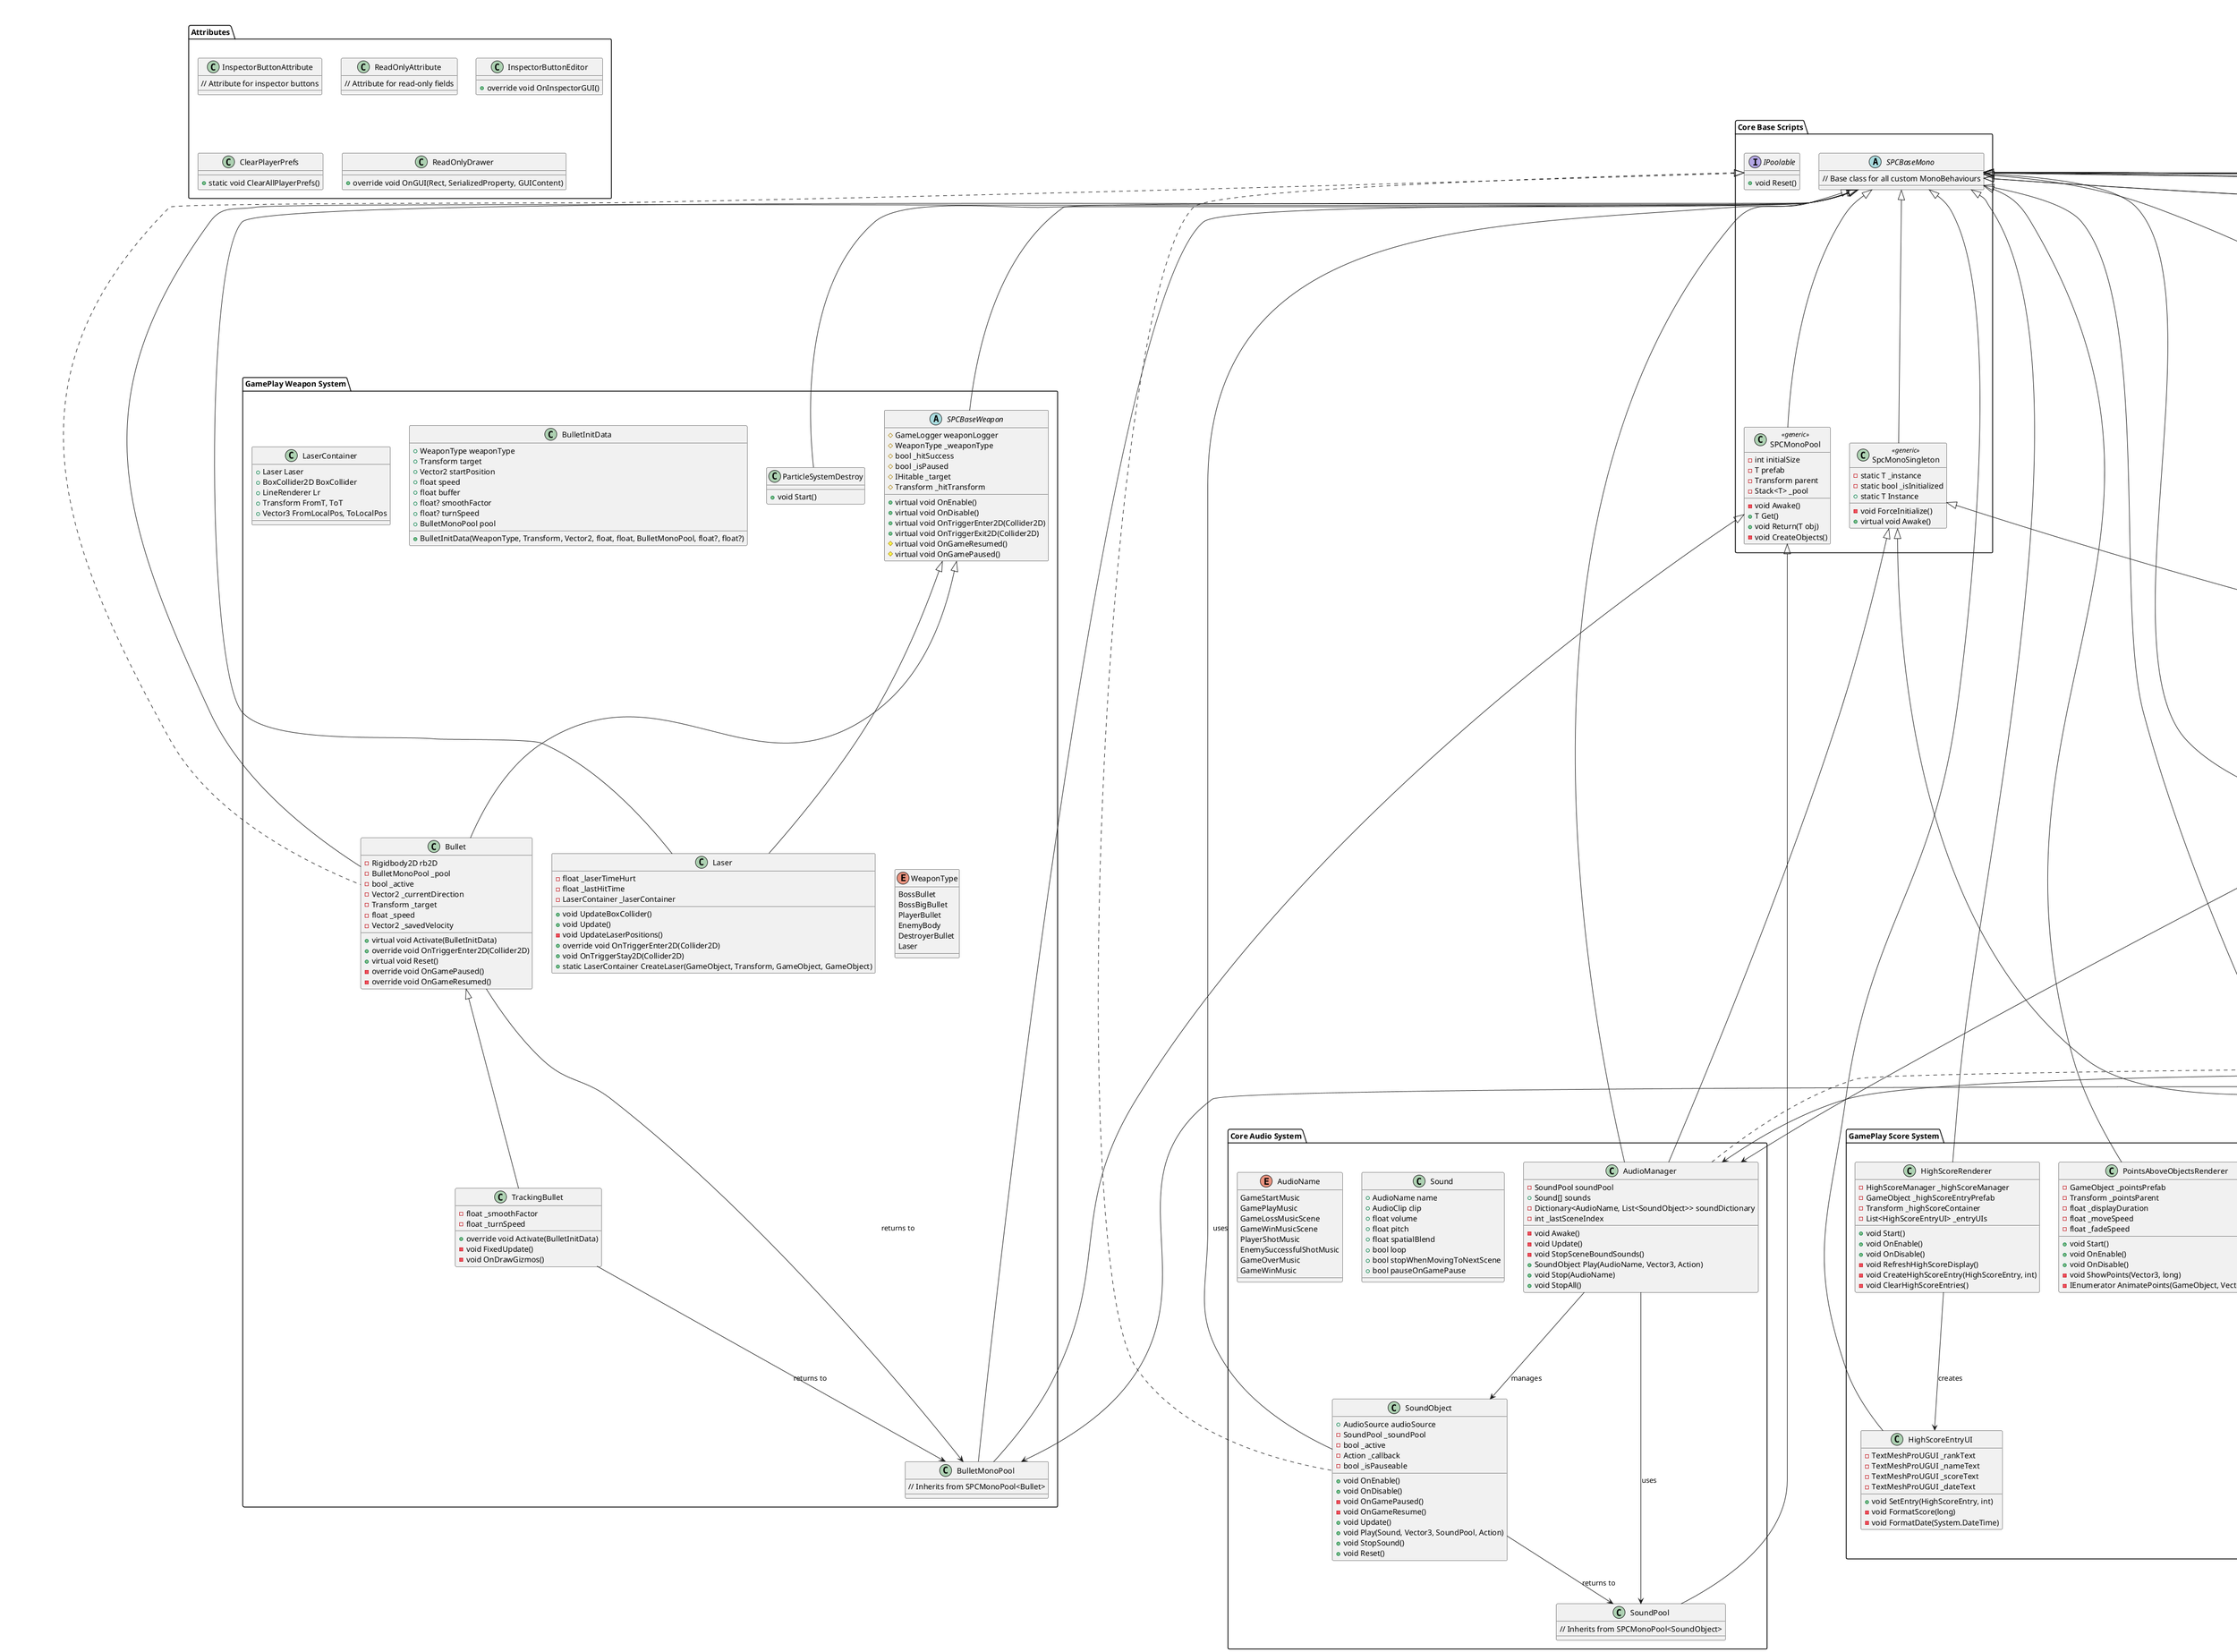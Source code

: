 @startuml Space Blaze Complete Architecture



title Space Blaze - Complete Game Architecture Diagram

package "Core Base Scripts" {
    abstract class SPCBaseMono {
        // Base class for all custom MonoBehaviours
    }

    class SpcMonoSingleton <<generic>> {
        - static T _instance
        - static bool _isInitialized
        + static T Instance
        - void ForceInitialize()
        + virtual void Awake()
    }

    interface IPoolable {
        + void Reset()
    }

    class SPCMonoPool <<generic>> {
        - int initialSize
        - T prefab
        - Transform parent
        - Stack<T> _pool
        - void Awake()
        + T Get()
        + void Return(T obj)
        - void CreateObjects()
    }
}

package "Core Audio System" {
    class AudioManager {
        - SoundPool soundPool
        + Sound[] sounds
        - Dictionary<AudioName, List<SoundObject>> soundDictionary
        - int _lastSceneIndex
        - void Awake()
        - void Update()
        - void StopSceneBoundSounds()
        + SoundObject Play(AudioName, Vector3, Action)
        + void Stop(AudioName)
        + void StopAll()
    }

    class Sound {
        + AudioName name
        + AudioClip clip
        + float volume
        + float pitch
        + float spatialBlend
        + bool loop
        + bool stopWhenMovingToNextScene
        + bool pauseOnGamePause
    }

    class SoundObject {
        + AudioSource audioSource
        - SoundPool _soundPool
        - bool _active
        - Action _callback
        - bool _isPauseable
        + void OnEnable()
        + void OnDisable()
        - void OnGamePaused()
        - void OnGameResume()
        + void Update()
        + void Play(Sound, Vector3, SoundPool, Action)
        + void StopSound()
        + void Reset()
    }

    class SoundPool {
        // Inherits from SPCMonoPool<SoundObject>
    }

    enum AudioName {
        GameStartMusic
        GamePlayMusic
        GameLossMusicScene
        GameWinMusicScene
        PlayerShotMusic
        EnemySuccessfulShotMusic
        GameOverMusic
        GameWinMusic
    }
}

package "Core Input System" {
    class InputSystemBuffer {
        + InputSystem_Actions InputSystem
        + void Awake()
        + void OnApplicationQuit()
    }

    class InputSystem_Actions {
        // Auto-generated input actions
        + Player Player
        + void Enable()
        + void Disable()
    }
}

package "Core Managers" {
    class GameManager {
        - GameplayScore _gameplayScore
        - HighScoreManager _highScoreManager
        + SceneLoader sceneLoader
        - GameCheat _gameCheat
        + HighScoreManager HighScoreManager
        + void OnEnable()
        + void OnDisable()
        + void Start()
        - void OnGameStarted()
        - void OnGameLoss()
        - void OnGameFinished()
        + void LateUpdate()
    }

    class GameEvents {
        + static event Action OnGameLoss
        + static event Action<Transform> OnEnemyAdded
        + static event Action<Transform> OnEnemyRemoved
        + static event Action<Vector3> OnEnemyHit
        + static event Action OnGameStarted
        + static event Action OnGameFinished
        + static event Action OnGamePaused
        + static event Action OnGameResumed
        + static event Action<Vector3> OnPlayerHit
        + static event Action<long> OnUpdateScore
        + static event Action OnEndSceneStarted
        + static void UpdateScore(long)
        + static void GameStarted()
        + static void PlayerHit(Vector3)
        + static void GameFinished()
        + static void GamePaused()
        + static void GameResumed()
        + static void EndSceneStarted()
        + static void EnemyHit(Vector3)
        + static void EnemyAdded(Transform)
        + static void EnemyRemoved(Transform)
        + static void GameLoss()
    }

    class GameCheat {
        - InputSystem_Actions _inputSystem
        + GameCheat()
    }
}

package "Core Scenes" {
    class SceneLoader {
        - MonoBehaviour _monoCourotineRunner
        + SceneLoader(MonoBehaviour)
        + void LoadSceneWithCallback(int, Action)
        - IEnumerator LoadSceneCoroutine(int, Action)
    }

    class StartSceneManager {
        - StartScreenTextRenderer startScreenTextRenderer
        - NameInputUI nameInputUI
        - InputSystem_Actions inputSystem
        + void Start()
        + void OnEnable()
        - void ActivateGame(string)
        - void HandleTextInput(InputAction.CallbackContext)
    }

    class StartScreenTextRenderer {
        - GameObject logo
        - float logoMoveTime
        - Vector3 endPositionForLogo
        + override void FadeAway(Action)
    }

    class NameInputUI {
        + static string PlayerPrefsName
        - TextMeshProUGUI _nameDisplayText
        - Transform _gridContainer
        - GameObject _gridButtonPrefab
        - Color _highlightColor
        - Color _defaultColor
        - int _maxNameLength
        - float _moveCooldown
        - NameInputGrid _nameInputGrid
        - Dictionary<Vector2Int, Image> _gridButtons
        - string _currentName
        - Image _currentSelectionImage
        + event Action<string> OnSubmitName
        + void Awake()
        + void OnEnable()
        + void OnDisable()
        + void Start()
        - void GenerateGrid()
        - void HandleSelectionChanged(Vector2Int)
        - void HandleCharacterSelected(char)
        - void HandleBackspace()
        - void UpdateNameDisplay()
        - void HandleSubmit()
    }

    class NameInputGrid {
        + event Action<Vector2Int> OnSelectionChanged
        + event Action<char> OnCharacterSelected
        + event Action OnSubmit
        + event Action OnBackspace
        + string[] CharacterGrid
        - string[] _characterGrid
        - float _moveCooldown
        - InputSystem_Actions _inputActions
        - Vector2Int _currentGridPosition
        - float _lastMoveTime
        + NameInputGrid(float)
        + void Enable()
        + void Disable()
        + void InvokeInitialSelection()
        - void OnAttack(InputAction.CallbackContext)
        - void OnMove(InputAction.CallbackContext)
        - void MoveUp()
        - void MoveDown()
        - void MoveLeft()
        - void MoveRight()
    }

    class SceneTextUI {
        - float _fadeTime
        - TextMeshProUGUI _text
        - TweenerCore<Color, Color, ColorOptions> tween
        + void Start()
        + virtual void FadeAway(Action)
        - Sequence SequenceFadeText(Action)
    }

    class MoveSceneTextRenderer {
        - InputSystem_Actions _inputSystem
        + void OnEnable()
        + void OnDisable()
        - void FadeAway(InputAction.CallbackContext)
    }
}

package "Attributes" {
    class InspectorButtonAttribute {
        // Attribute for inspector buttons
    }

    class ReadOnlyAttribute {
        // Attribute for read-only fields
    }

    class InspectorButtonEditor {
        + override void OnInspectorGUI()
    }

    class ClearPlayerPrefs {
        + static void ClearAllPlayerPrefs()
    }

    class ReadOnlyDrawer {
        + override void OnGUI(Rect, SerializedProperty, GUIContent)
    }
}

package "GamePlay Entities Base" {
    interface IHitable {
        + void GotHit(Vector3, WeaponType)
    }

    interface IHealthUI {
        + void AssignEvent(SPCHealth)
    }

    class SPCHealth {
        + Action<float, float> OnDamageAction
        + Action<float, float> OnHealAction
        + Action<float, float> OnLifeStatsChangedAction
        - Action OnDeathAction
        + float maxHealth
        + float currentHealth
        - Dictionary<float, List<SPCHealthAction>> OnHPReached
        - GameLogger logger
        - HealthDependencies _deps
        + SPCHealth(HealthDependencies)
        - void InitializeHealthSystem(HealthDependencies)
        - void AssignHealthUI(HealthDependencies)
        + void ReduceLife(int)
        + void AddLife(float)
        + float GetHP()
        + void AddHPAction(float, SPCHealthAction)
        + void InitializeHealth(int)
        + float GetPercentage()
        + void UpdateLife(float)
        - void ApplyDamage(int)
        - void LogCurrentHealth()
        - void TriggerDamageEvents(int)
        - void CheckDeath()
        - void TryInvokeReachedAction()
        - void InvokeHealthActions(float)
        - void CleanupEmptyHealthActions(float)
    }

    class SPCHealthAction {
        - Action OnHealthReachedAction
        + bool IsOnce
        + SPCHealthAction(Action, bool)
        + void Invoke()
        + bool Equals(SPCHealthAction)
        + override bool Equals(object)
        + override int GetHashCode()
    }

    class HealthDependencies {
        + GameLogger logger
        + IHealthUI healthUI
        + Dictionary<float, List<SPCHealthAction>> OnHPReached
        + Action OnDeathAction
        + float maxHP
        + float currentHP
        + List<Action<float, float>> OnDamageActions
        + HealthDependencies(GameLogger, IHealthUI, Dictionary<float, List<SPCHealthAction>>, Action, float, float, List<Action<float, float>>)
    }

    class SPCAttack {
        + abstract bool Attack(Action onFinished)
        + abstract void Cleanup()
    }

    class SPCMovement {
        + abstract void UpdateMovement()
        + abstract void Cleanup()
    }

    class SPCAttacker {
        + abstract void Attack()
        + abstract void CleanUp()
    }

    class SPCStatsUpgrader {
        + abstract void ResetStats()
    }

    class HealthBarUI {
        - Slider healthSlider
        - TextMeshProUGUI healthText
        - SPCHealth _health
        + void AssignEvent(SPCHealth)
        - void UpdateHealthBar(float, float)
        - void UpdateHealthText(float, float)
    }
}

package "GamePlay Player System" {
    class PlayerController {
        - static int Flame
        - Rigidbody2D rb2D
        - SPCMovement _movement
        - Collider2D entityCollider
        - Animator animator
        - GameObject flame
        - SpriteRenderer spriteRenderer
        - Transform spaceshipTransform
        - PlayerStats stats
        - GameLogger playerLogger
        - Transform targetTransform
        - BulletMonoPool playerPool
        - List<Transform> transformTargets
        - SPCAttacker _attacker
        - SPCHealth _health
        - HealthBarUI healthBarUI
        - PlayerUpgradeChooseRenderer upgradeRenderer
        - Coroutine _flashCoroutine
        - TargetsHandler _targetsHandler
        - SPCStatsUpgrader _statsUpgrader
        - bool _isPaused
        + void Awake()
        + void OnEnable()
        + void OnDisable()
        + void Start()
        + void Update()
        + void GotHit(Vector3, WeaponType)
        - void HandleFlame()
        - void FlashCourtine(float, float)
        - IEnumerator FlashRed()
        - void InitializeMovement()
        - void InitializeAttacker()
        - void InitializeHealth()
        - void InitializeStatsUpgrader()
        - void PlayHitSound()
        - void TriggerHitEvents(Vector3)
        - void ApplyDamage(WeaponType)
        - void DisableFlameAnimation()
        - void EnableFlameAnimation()
        - void OnGamePaused()
        - void OnGameResumed()
    }

    class PlayerMovement {
        - Rigidbody2D _rb
        - PlayerStats _stats
        - GameLogger _playerLogger
        - Transform _spaceshipTransform
        - List<Transform> _targets
        - Vector2 _currentVelocity
        - Vector2 _targetVelocity
        - bool _isMoving
        + bool IsMoving
        + PlayerMovement(PlayerMovementDependencies)
        + void UpdateMovement()
        + void Cleanup()
        - void HandleInput()
        - void ApplyMovement()
        - void UpdateRotation()
        - void UpdateFlameEffect()
    }

    class PlayerAttacker {
        - Transform _mainTarget
        - Dictionary<WeaponType, BulletMonoPool> _pools
        - List<Transform> _targets
        - GameLogger _logger
        - MonoBehaviour _attackerMono
        - float _lastAttackTime
        - bool _isPaused
        + PlayerAttacker(AttackerDependencies)
        + void Attack()
        + void CleanUp()
        - void HandleAttackInput()
        - void FireBullet()
        - Transform GetClosestTarget()
        - void OnGamePaused()
        - void OnGameResumed()
    }

    class PlayerStats {
        + float Health
        + float Speed
        + float AttackSpeed
        + float Damage
    }

    class PlayerStatsUpgrader {
        - PlayerStats _stats
        - float _originalHealth
        - float _originalSpeed
        - float _originalAttackSpeed
        - float _originalDamage
        + PlayerStatsUpgrader(PlayerStats)
        + void UpgradeHealth()
        + void UpgradeSpeed()
        + void UpgradeAttackSpeed()
        + void UpgradeDamage()
        + void ResetStats()
    }

    class PlayerUpgradeChooseRenderer {
        - PlayerStatsUpgrader _statsUpgrader
        - GameObject _upgradePanel
        - TextMeshProUGUI _healthText
        - TextMeshProUGUI _speedText
        - TextMeshProUGUI _attackSpeedText
        - TextMeshProUGUI _damageText
        + void Start()
        + void OnEnable()
        + void OnDisable()
        - void UpdateUpgradeDisplay()
        - void HandleUpgradeButton(UpgradeType)
        - void ShowUpgradePanel()
        - void HideUpgradePanel()
    }
}

package "GamePlay Enemy System" {
    abstract class SpcBaseEnemy {
        # SPCHealth _health
        # SPCAttacker _attacker
        # GameLogger enemyLogger
        # HealthBarUI healthBarUI
        # Transform targetTransform
        # List<Transform> transformTargets
        # BulletMonoPool bulletPool
        # GameObject explosionPrefab
        # Transform _explosionsFather
        # Collider2D collider
        + void GotHit(Vector3, WeaponType)
    }

    class BossController {
        - BossStats _stats
        - DestroyerStats _destroyerStats
        - BoxCollider2D arenaCollider
        - BulletMonoPool destroyerPool
        - Transform dummyParentTransform
        - Transform laserTransform
        - BulletMonoPool bigBulletPool
        - GameObject laserPrefab
        - SpriteRenderer faceSpriteRenderer
        - Sprite normalFaceSprite
        - Sprite rageFaceSprite
        - SPCStatsUpgrader _statsUpgrader
        - bool _isPaused
        + void Start()
        - void OnBossUpgraded()
        + void OnDisable()
        + void Update()
        - void InitializeHealth()
        - Action CreateDeathAction()
        - void InitializeAttacker()
        - AttackerDependencies CreateAttackerDependencies()
        - Dictionary<WeaponType, BulletMonoPool> CreateProjectilePools()
        - BossAttackerDependencies CreateBossAttackerDependencies()
        - BossFaceChanger CreateFaceChanger()
        - void InitializeStatsUpgrader()
    }

    class BossAttacker {
        - BossStats _stats
        - List<SPCAttack> _attacks
        - BossAttackerDependencies _deps
        - float _lastAttackTime
        - bool _isPaused
        + BossAttacker(BossStats, AttackerDependencies, BossAttackerDependencies)
        + void Attack()
        + void CleanUp()
        - void SelectAttack()
        - void ExecuteAttack()
        - void OnGamePaused()
        - void OnGameResumed()
    }

    class BossStats {
        + float Health
        + float AttackInterval
        + float BulletSpeed
        + float LaserStretchTime
        + float LaserMoveSpeed
        + float UpgradePunchIntensity
        + float UpgradePunchTime
    }

    class BossStatsUpgrader {
        - BossStats _stats
        - DestroyerStats _destroyerStats
        - float _originalHealth
        - float _originalAttackInterval
        - float _originalBulletSpeed
        + BossStatsUpgrader(BossStatsUpgraderDependencies)
        + void UpgradeHealth()
        + void UpgradeAttackSpeed()
        + void UpgradeBulletSpeed()
        + void ResetStats()
    }

    class BossFaceChanger {
        - SpriteRenderer _bossSpriteRenderer
        - Sprite _normalFaceSprite
        - Sprite _angryFaceSprite
        + BossFaceChanger(BossFaceChangerDependencies)
        + void ChangeToNormal()
        + void ChangeToAngry()
    }

    class DestroyerController {
        - DestroyerStats _stats
        - SPCHealth _health
        - DestroyerAttacker _attacker
        - DestroyerMovement _movement
        + void Start()
        - void InitializeHealth()
        - void InitializeAttacker()
        - void InitializeMovement()
    }

    class DestroyerStats {
        + float Health
        + float Speed
        + float AttackSpeed
        + float Damage
    }

    class DestroyerMovement {
        - Rigidbody2D _rb
        - DestroyerStats _stats
        - GameLogger _logger
        - Transform _target
        - Vector2 _currentVelocity
        - bool _isPaused
        + DestroyerMovement(DestroyerMovementDependencies)
        + void UpdateMovement()
        + void Cleanup()
        - void HandleMovement()
        - void UpdateRotation()
        - void OnGamePaused()
        - void OnGameResumed()
    }

    class DestroyerAttacker {
        - DestroyerStats _stats
        - Transform _target
        - BulletMonoPool _pool
        - GameLogger _logger
        - MonoBehaviour _attackerMono
        - float _lastAttackTime
        - bool _isPaused
        + DestroyerAttacker(DestroyerAttackerDependencies)
        + void Attack()
        + void CleanUp()
        - void FireBullet()
        - void OnGamePaused()
        - void OnGameResumed()
    }
}

package "GamePlay Boss Attacks" {
    class BossBulletAttack {
        - BossStats _stats
        - AttackerDependencies _deps
        - bool _isAttacking
        - bool _isPaused
        - Action _onAttackFinished
        - Coroutine _attackCoroutine
        + BossBulletAttack(BossStats, AttackerDependencies)
        + override bool Attack(Action onFinished)
        + override void Cleanup()
        - void FireBullet()
        - void OnGamePaused()
        - void OnGameResumed()
    }

    class BossBigBulletAttack {
        - BossStats _stats
        - AttackerDependencies _deps
        - bool _isAttacking
        - bool _isPaused
        - Action _onAttackFinished
        - Coroutine _attackCoroutine
        + BossBigBulletAttack(BossStats, AttackerDependencies)
        + override bool Attack(Action onFinished)
        + override void Cleanup()
        - void FireBigBullet()
        - void OnGamePaused()
        - void OnGameResumed()
    }

    class BossLaserAttack {
        - BossStats _stats
        - BossLaserAttackDependencies _deps
        - bool _isAttacking
        - bool _isPaused
        - Action _onAttackFinished
        - Coroutine _laserCoroutine
        + BossLaserAttack(BossStats, BossLaserAttackDependencies)
        + override bool Attack(Action onFinished)
        + override void Cleanup()
        - void SubscribeToGameEvents()
        - (float, Vector2, float, Vector2) CalculateAttackDirections()
        - IEnumerator DualLaserAttack((float, Vector2, float, Vector2))
        - IEnumerator LaserRoutine(float, Vector2, Action)
        - LaserContainer CreateLaserContainer(Vector2, Vector2)
        - IEnumerator StretchLaserPhase(LaserContainer, Vector2, Vector2)
        - IEnumerator MoveLaserPhase(LaserContainer, Vector2)
        - bool IsLaserInArena(LaserContainer)
        - void CleanupLaser(LaserContainer)
        - Vector2 CalculateEndPosition(float, BoxCollider2D)
        - Vector2 GetMoveDirection(float)
        - void CompleteAttack()
        - void UnsubscribeFromGameEvents()
        - void StopLaserCoroutine()
    }

    class BossRageAttack {
        - BossStats _stats
        - AttackerDependencies _deps
        - bool _isAttacking
        - bool _isPaused
        - Action _onAttackFinished
        - Coroutine _rageCoroutine
        + BossRageAttack(BossStats, AttackerDependencies)
        + override bool Attack(Action onFinished)
        + override void Cleanup()
        - void RageMode()
        - void OnGamePaused()
        - void OnGameResumed()
    }

    class BossSpawnDestroyersAttack {
        - BossStats _stats
        - BossAttackerDependencies _deps
        - bool _isAttacking
        - bool _isPaused
        - Action _onAttackFinished
        - Coroutine _spawnCoroutine
        + BossSpawnDestroyersAttack(BossStats, BossAttackerDependencies)
        + override bool Attack(Action onFinished)
        + override void Cleanup()
        - void SpawnDestroyers()
        - void OnGamePaused()
        - void OnGameResumed()
    }
}

package "GamePlay Weapon System" {
    abstract class SPCBaseWeapon {
        # GameLogger weaponLogger
        # WeaponType _weaponType
        # bool _hitSuccess
        # bool _isPaused
        # IHitable _target
        # Transform _hitTransform
        + virtual void OnEnable()
        + virtual void OnDisable()
        + virtual void OnTriggerEnter2D(Collider2D)
        + virtual void OnTriggerExit2D(Collider2D)
        # virtual void OnGameResumed()
        # virtual void OnGamePaused()
    }

    class Bullet {
        - Rigidbody2D rb2D
        - BulletMonoPool _pool
        - bool _active
        - Vector2 _currentDirection
        - Transform _target
        - float _speed
        - Vector2 _savedVelocity
        + virtual void Activate(BulletInitData)
        + override void OnTriggerEnter2D(Collider2D)
        + virtual void Reset()
        - override void OnGamePaused()
        - override void OnGameResumed()
    }

    class TrackingBullet {
        - float _smoothFactor
        - float _turnSpeed
        + override void Activate(BulletInitData)
        - void FixedUpdate()
        - void OnDrawGizmos()
    }

    class Laser {
        - float _laserTimeHurt
        - float _lastHitTime
        - LaserContainer _laserContainer
        + void UpdateBoxCollider()
        + void Update()
        - void UpdateLaserPositions()
        + override void OnTriggerEnter2D(Collider2D)
        + void OnTriggerStay2D(Collider2D)
        + static LaserContainer CreateLaser(GameObject, Transform, GameObject, GameObject)
    }

    class LaserContainer {
        + Laser Laser
        + BoxCollider2D BoxCollider
        + LineRenderer Lr
        + Transform FromT, ToT
        + Vector3 FromLocalPos, ToLocalPos
    }

    class BulletMonoPool {
        // Inherits from SPCMonoPool<Bullet>
    }

    class BulletInitData {
        + WeaponType weaponType
        + Transform target
        + Vector2 startPosition
        + float speed
        + float buffer
        + float? smoothFactor
        + float? turnSpeed
        + BulletMonoPool pool
        + BulletInitData(WeaponType, Transform, Vector2, float, float, BulletMonoPool, float?, float?)
    }

    class ParticleSystemDestroy {
        + void Start()
    }

    enum WeaponType {
        BossBullet
        BossBigBullet
        PlayerBullet
        EnemyBody
        DestroyerBullet
        Laser
    }
}

package "GamePlay Score System" {
    class GameplayScore {
        - long _score
        + long Score
        + GameplayCombinator Combinator
        + GameplayScore()
        + void ResetScore()
        + long AddScore(long)
        + void UpdateCombinator()
    }

    class GameplayCombinator {
        - GameplayScore _score
        - float _comboMultiplier
        - float _comboTimer
        - float _maxComboTime
        - float _comboIncrement
        - float _maxComboMultiplier
        + GameplayCombinator(GameplayScore)
        + void UpdateCombinator()
        + void AddCombo()
        + void ResetCombo()
        + float GetComboMultiplier()
    }

    class HighScoreManager {
        - List<HighScoreEntry> _highScores
        - int _maxHighScores
        - string _playerPrefsKey
        + HighScoreManager()
        + bool TryAddHighScore(long, string)
        + List<HighScoreEntry> GetHighScores()
        + void SaveHighScores()
        + void LoadHighScores()
        - void SortHighScores()
    }

    class HighScoreEntry {
        + string PlayerName
        + long Score
        + System.DateTime Date
        + HighScoreEntry(string, long)
    }

    class GameplayScoreRenderer {
        - GameplayScore _gameplayScore
        - TextMeshProUGUI _scoreText
        - TextMeshProUGUI _comboText
        + void Start()
        + void OnEnable()
        + void OnDisable()
        - void UpdateScoreDisplay(long)
        - void UpdateComboDisplay(float)
    }

    class HighScoreRenderer {
        - HighScoreManager _highScoreManager
        - GameObject _highScoreEntryPrefab
        - Transform _highScoreContainer
        - List<HighScoreEntryUI> _entryUIs
        + void Start()
        + void OnEnable()
        + void OnDisable()
        - void RefreshHighScoreDisplay()
        - void CreateHighScoreEntry(HighScoreEntry, int)
        - void ClearHighScoreEntries()
    }

    class HighScoreEntryUI {
        - TextMeshProUGUI _rankText
        - TextMeshProUGUI _nameText
        - TextMeshProUGUI _scoreText
        - TextMeshProUGUI _dateText
        + void SetEntry(HighScoreEntry, int)
        - void FormatScore(long)
        - void FormatDate(System.DateTime)
    }

    class PointsAboveObjectsRenderer {
        - GameObject _pointsPrefab
        - Transform _pointsParent
        - float _displayDuration
        - float _moveSpeed
        - float _fadeSpeed
        + void Start()
        + void OnEnable()
        + void OnDisable()
        - void ShowPoints(Vector3, long)
        - IEnumerator AnimatePoints(GameObject, Vector3, long)
    }
}

package "GamePlay Utils" {
    class UsedAlgorithms {
        + static Transform GetClosestTarget(List<Transform>, Transform)
        + static Transform GetClosestTarget(List<Transform>, Vector3)
        + static Transform GetClosestTargetInRange(List<Transform>, Transform, float)
        + static List<Transform> SortTargetsByDistance(List<Transform>, Vector3)
    }

    class GameLogger {
        - bool _active
        - string _logPrefix
        - bool _includeTimestamps
        + bool Active
        + string LogPrefix
        + void Log(string)
        + void LogWarning(string)
        + void LogError(string)
        + void Log(string, GameObject)
        + void LogWarning(string, GameObject)
        + void LogError(string, GameObject)
        - string FormatMessage(string)
        + void ToggleLogging()
        + void EnableLogging()
        + void DisableLogging()
    }
}

' Relationships
SPCBaseMono <|-- SpcMonoSingleton
SPCBaseMono <|-- SPCMonoPool
SPCBaseMono <|-- AudioManager
SPCBaseMono <|-- SoundObject
SPCBaseMono <|-- InputSystemBuffer
SPCBaseMono <|-- GameManager
SPCBaseMono <|-- SceneTextUI
SPCBaseMono <|-- StartScreenTextRenderer
SPCBaseMono <|-- MoveSceneTextRenderer
SPCBaseMono <|-- NameInputUI
SPCBaseMono <|-- PlayerController
SPCBaseMono <|-- SpcBaseEnemy
SPCBaseMono <|-- BossController
SPCBaseMono <|-- DestroyerController
SPCBaseMono <|-- SPCBaseWeapon
SPCBaseMono <|-- Bullet
SPCBaseMono <|-- Laser
SPCBaseMono <|-- BulletMonoPool
SPCBaseMono <|-- ParticleSystemDestroy
SPCBaseMono <|-- GameplayScoreRenderer
SPCBaseMono <|-- HighScoreRenderer
SPCBaseMono <|-- HighScoreEntryUI
SPCBaseMono <|-- PointsAboveObjectsRenderer
SPCBaseMono <|-- GameLogger
SPCBaseMono <|-- HealthBarUI

IPoolable <|.. SoundObject
IPoolable <|.. Bullet

SpcMonoSingleton <|-- AudioManager
SpcMonoSingleton <|-- InputSystemBuffer
SpcMonoSingleton <|-- GameManager

SPCMonoPool <|-- SoundPool
SPCMonoPool <|-- BulletMonoPool

SceneTextUI <|-- StartScreenTextRenderer
SceneTextUI <|-- MoveSceneTextRenderer

SpcBaseEnemy <|-- BossController
SpcBaseEnemy <|-- DestroyerController

SPCBaseWeapon <|-- Bullet
SPCBaseWeapon <|-- Laser
Bullet <|-- TrackingBullet

SPCAttack <|-- BossBulletAttack
SPCAttack <|-- BossBigBulletAttack
SPCAttack <|-- BossLaserAttack
SPCAttack <|-- BossRageAttack
SPCAttack <|-- BossSpawnDestroyersAttack

IHitable <|.. PlayerController
IHitable <|.. BossController
IHitable <|.. DestroyerController

IHealthUI <|.. HealthBarUI

' Dependencies
GameManager --> GameEvents : subscribes to
GameManager --> AudioManager : uses
GameManager --> GameplayScore : manages
GameManager --> HighScoreManager : manages
GameManager --> SceneLoader : uses
GameManager --> GameCheat : uses

PlayerController --> PlayerMovement : contains
PlayerController --> PlayerAttacker : contains
PlayerController --> PlayerStats : uses
PlayerController --> PlayerStatsUpgrader : contains
PlayerController --> SPCHealth : contains
PlayerController --> HealthBarUI : uses
PlayerController --> PlayerUpgradeChooseRenderer : uses
PlayerController --> GameEvents : subscribes to

PlayerAttacker --> BulletMonoPool : uses
PlayerAttacker --> UsedAlgorithms : uses
PlayerAttacker --> GameEvents : subscribes to

BossController --> BossAttacker : contains
BossController --> BossStats : uses
BossController --> BossStatsUpgrader : contains
BossController --> BossFaceChanger : contains
BossController --> GameEvents : subscribes to

BossAttacker --> SPCAttack : manages
BossAttacker --> BossStats : uses
BossAttacker --> GameEvents : subscribes to

DestroyerController --> DestroyerAttacker : contains
DestroyerController --> DestroyerMovement : contains
DestroyerController --> DestroyerStats : uses

Bullet --> BulletMonoPool : returns to
TrackingBullet --> BulletMonoPool : returns to

GameplayScore --> GameplayCombinator : contains
GameplayScore --> GameEvents : notifies

HighScoreManager --> HighScoreEntry : manages
HighScoreRenderer --> HighScoreEntryUI : creates

StartSceneManager --> StartScreenTextRenderer : uses
StartSceneManager --> NameInputUI : uses
StartSceneManager --> NameInputGrid : uses
StartSceneManager --> GameManager : uses
StartSceneManager --> AudioManager : uses

NameInputUI --> NameInputGrid : uses
NameInputUI --> GameEvents : notifies

AudioManager --> SoundPool : uses
AudioManager --> SoundObject : manages
SoundObject --> SoundPool : returns to

InputSystemBuffer --> InputSystem_Actions : manages
GameCheat --> InputSystem_Actions : uses

note right of GameManager
  Central game state manager
  Handles scene transitions
  Manages high scores
  Controls audio playback
end note

note right of PlayerController
  Main player entity
  Manages movement, attacks,
  health, and upgrades
  Auto-targets nearest enemies
end note

note right of BossController
  Hostile planet boss
  Multiple attack phases
  Dynamic difficulty scaling
  Face expression changes
end note

note right of BossAttacker
  Manages boss attack patterns
  Phase-based attack selection
  Coordinates multiple attacks
  Handles attack timing
end note

note right of GameplayScore
  Score tracking system
  Combo multiplier system
  High score persistence
  Real-time score updates
end note

note right of AudioManager
  Centralized audio system
  Sound pooling for performance
  Scene-based sound management
  Pause/resume functionality
end note

@enduml 